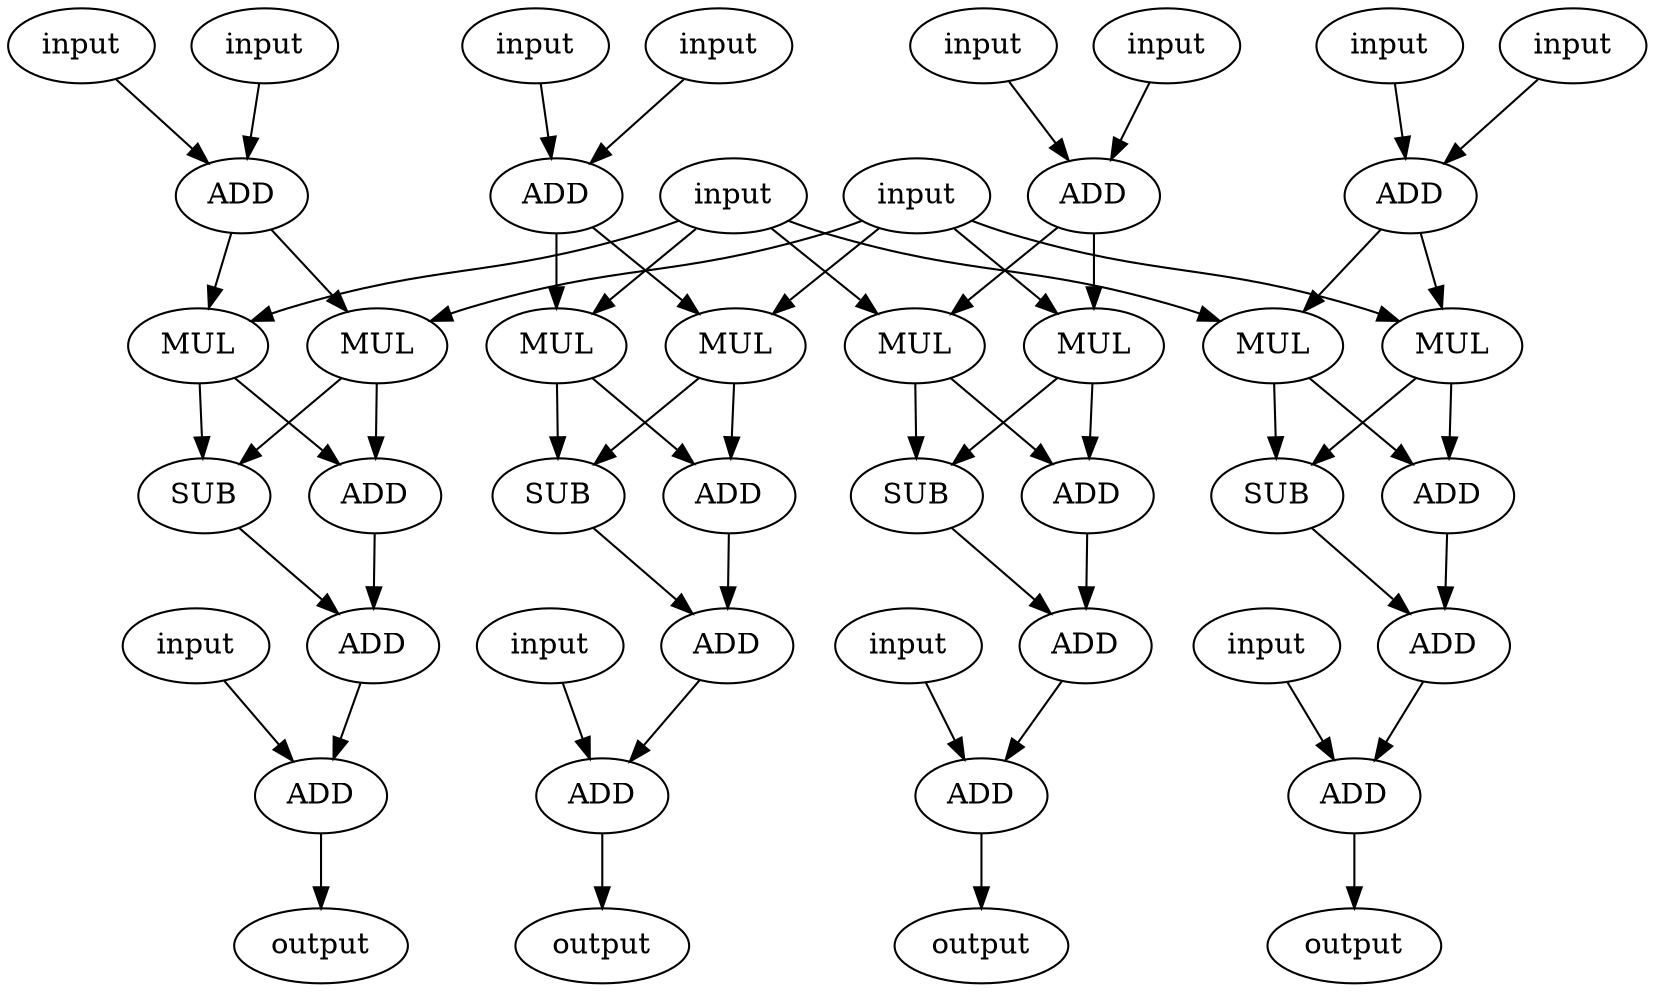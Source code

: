 digraph centrofir { 
N0 [label=input]; 
N1 [  label=input]; 
N2 [ label=input];
N3 [label=input]; 
N4 [  label=input]; 
N5 [ label=input];
N6 [ label=input];
N7 [ label=input]; 
N8 [  label=input];
N9 [label=input];
N10 [label=input]; 
N11 [ label=input]; 
N12 [label=input]; 
N13 [ label=input];
N14 [ label=ADD];
N15 [ label=ADD]; 
N16 [label=ADD]; 
N17 [ label=ADD]; 
N18 [ label=MUL]; 
N19 [  label=MUL];
N20 [label=MUL]; 
N21 [ label=MUL]; 
N22 [  label=MUL];
N23 [ label=MUL]; 
N24 [ label=MUL]; 
N25 [  label=MUL];
N26 [  label=SUB]; 
N27 [  label=ADD]; 
N28 [ label=SUB]; 
N29 [ label=ADD]; 
N30 [ label=SUB]; 
N31 [ label=ADD]; 
N32 [ label=SUB];
N33 [ label=ADD]; 
N34 [ label=ADD]; 
N35 [ label=ADD]; 
N36 [ label=ADD]; 
N37 [label=ADD]; 
N38 [label=ADD]; 
N39 [ label=ADD]; 
N40 [ label=ADD]; 
N41 [  label=ADD]; 
N42 [ label=output]; 
N43 [  label=output]; 
N44 [  label=output]; 
N45 [ label=output]; 
N0 -> N14[ color=black ];
N1 -> N14[ color=black ];
N2 -> N38[ color=black ];
N3 -> N15[ color=black ];
N4 -> N15[ color=black ]; 
N5 -> N39[ color=black ]; 
N6 -> N16[ color=black ];
N7 -> N16[ color=black ]; 
N8 -> N40[ color=black ]; 
N9 -> N17[ color=black ];
N10 -> N17[ color=black ];
N11 -> N41[ color=black ];
N12 -> N18[ color=black ];
N12 -> N19[ color=black ];
N12 -> N20[ color=black ];
N12 -> N21[ color=black ]; 
N13 -> N22[ color=black ];
N13 -> N23[ color=black ];
N13 -> N24[ color=black ];
N13 -> N25[ color=black ]; 
N14 -> N18[ color=black ];
N14 -> N22[ color=black ];
N15 -> N19[ color=black ];
N15 -> N23[ color=black ];
N16 -> N20[ color=black ];
N16 -> N24[ color=black ];
N17 -> N21[ color=black ];
N17 -> N25[ color=black ];
N18 -> N26[ color=black ];
N18 -> N27[ color=black ]; 
N19 -> N28[ color=black ];
N19 -> N29[ color=black ];
N20 -> N30[ color=black ];
N20 -> N31[ color=black ];
N21 -> N32[ color=black ];
N21 -> N33[ color=black ]; 
N22 -> N26[ color=black ];
N22 -> N27[ color=black ];
N23 -> N28[ color=black ];
N23 -> N29[ color=black ];
N24 -> N30[ color=black ];
N24 -> N31[ color=black ]; 
N25 -> N32[ color=black ];
N25 -> N33[ color=black ];
N26 -> N34[ color=black ];
N27 -> N34[ color=black ];
N28 -> N35[ color=black ];
N29 -> N35[ color=black ];
N30 -> N36[ color=black ];
N31 -> N36[ color=black ]; 
N32 -> N37[ color=black ];
N33 -> N37[ color=black ];
N34 -> N38[ color=black ];
N35 -> N39[ color=black ];
N36 -> N40[ color=black ];
N37 -> N41[ color=black ];
N38 -> N42[ color=black ];
N39 -> N43[ color=black ];
N40 -> N44[ color=black ];
N41 -> N45[ color=black ];

}
